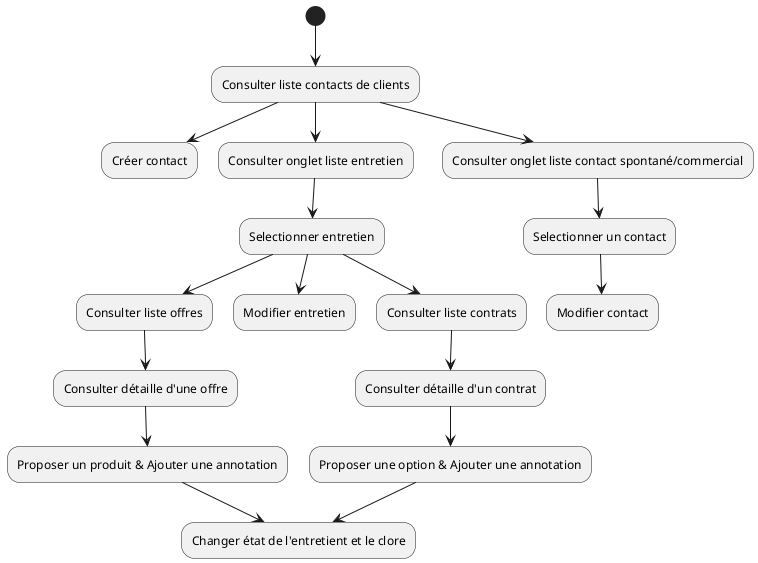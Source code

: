 @startuml

(*) --> "Consulter liste contacts de clients"

"Consulter liste contacts de clients" -->"Créer contact"


"Consulter liste contacts de clients" -->"Consulter onglet liste entretien"

"Consulter onglet liste entretien"-->"Selectionner entretien"

"Selectionner entretien"-->"Consulter liste offres"
"Consulter liste offres"-->"Consulter détaille d'une offre"
-->"Proposer un produit & Ajouter une annotation"

"Selectionner entretien"-->"Modifier entretien"

"Selectionner entretien"-->"Consulter liste contrats"
-->"Consulter détaille d'un contrat"
-->"Proposer une option & Ajouter une annotation"

"Proposer une option & Ajouter une annotation"-->"Changer état de l'entretient et le clore"
"Proposer un produit & Ajouter une annotation"-->"Changer état de l'entretient et le clore"

"Consulter liste contacts de clients" -->"Consulter onglet liste contact spontané/commercial"
-->"Selectionner un contact"
"Selectionner un contact"-->"Modifier contact"


@enduml